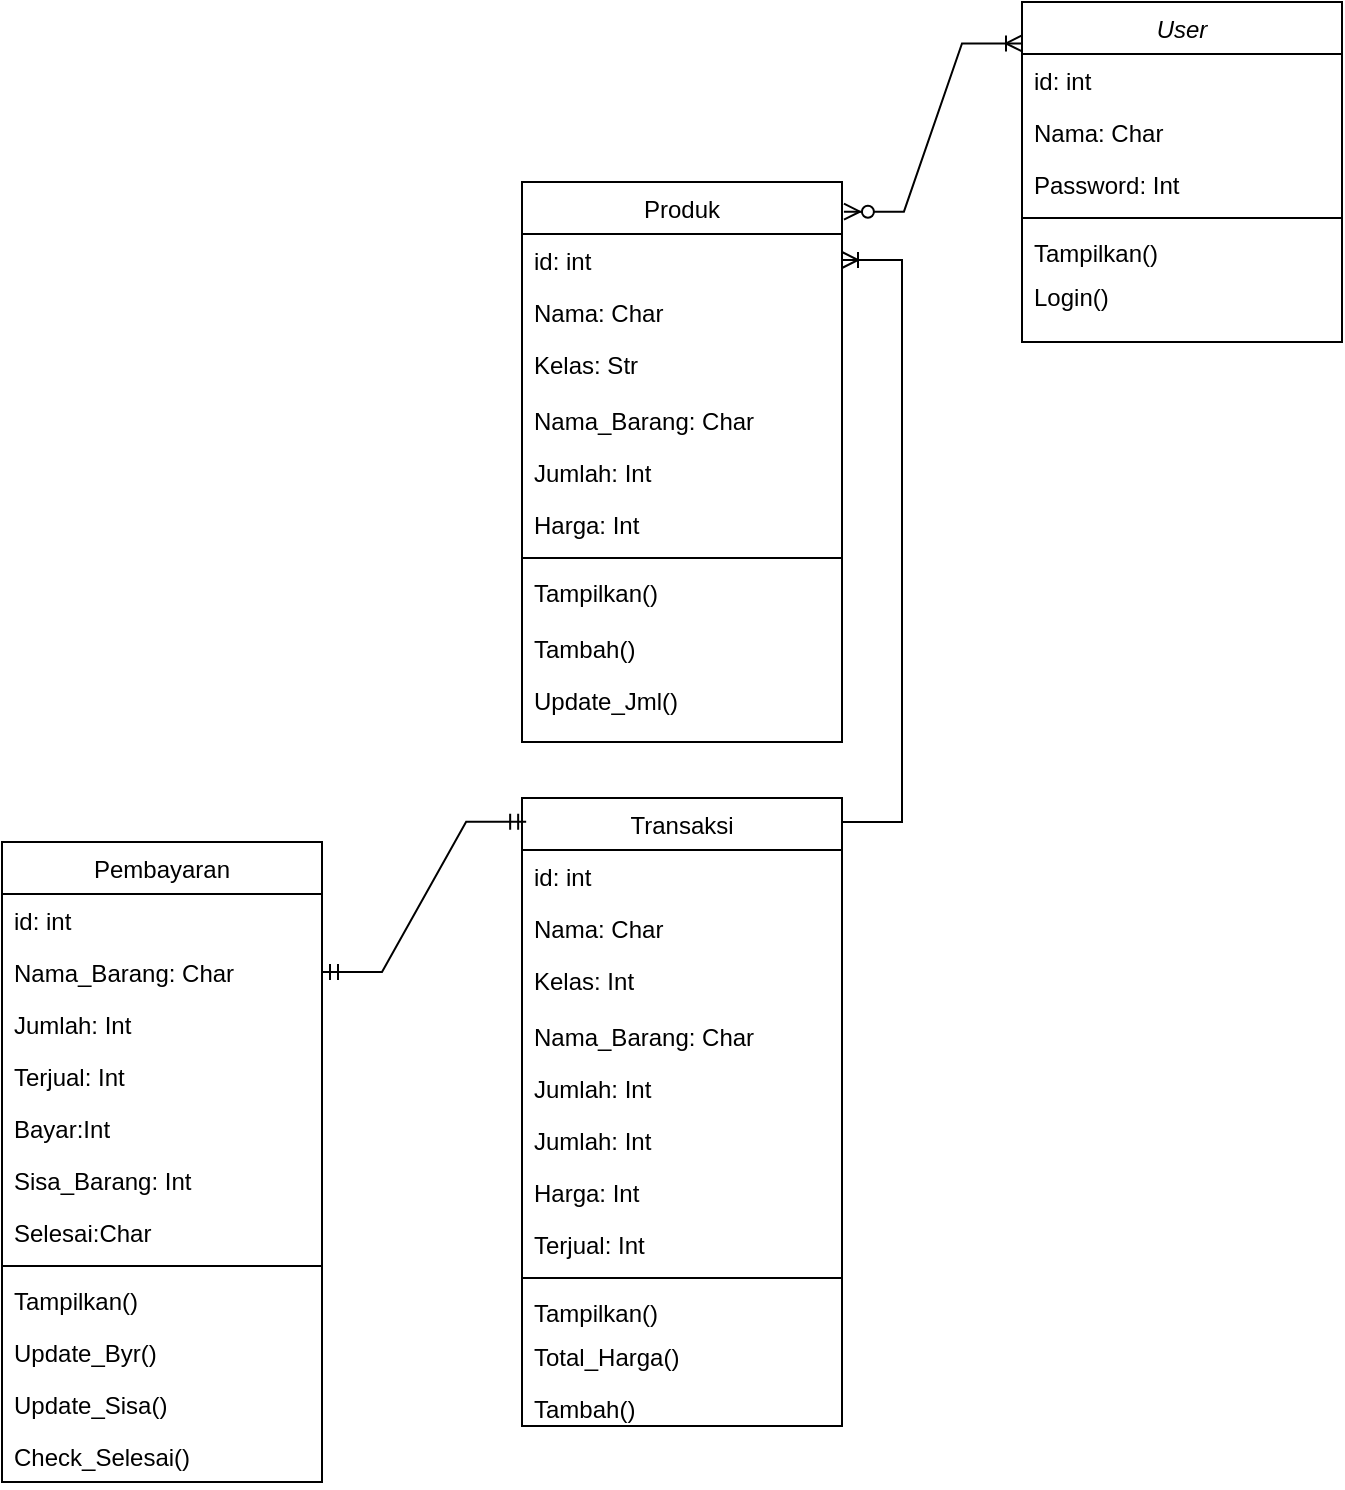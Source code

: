 <mxfile version="24.7.8">
  <diagram id="C5RBs43oDa-KdzZeNtuy" name="Page-1">
    <mxGraphModel dx="1434" dy="780" grid="1" gridSize="10" guides="1" tooltips="1" connect="1" arrows="1" fold="1" page="1" pageScale="1" pageWidth="827" pageHeight="1169" math="0" shadow="0">
      <root>
        <mxCell id="WIyWlLk6GJQsqaUBKTNV-0" />
        <mxCell id="WIyWlLk6GJQsqaUBKTNV-1" parent="WIyWlLk6GJQsqaUBKTNV-0" />
        <mxCell id="zkfFHV4jXpPFQw0GAbJ--0" value="User" style="swimlane;fontStyle=2;align=center;verticalAlign=top;childLayout=stackLayout;horizontal=1;startSize=26;horizontalStack=0;resizeParent=1;resizeLast=0;collapsible=1;marginBottom=0;rounded=0;shadow=0;strokeWidth=1;" parent="WIyWlLk6GJQsqaUBKTNV-1" vertex="1">
          <mxGeometry x="600" y="40" width="160" height="170" as="geometry">
            <mxRectangle x="230" y="140" width="160" height="26" as="alternateBounds" />
          </mxGeometry>
        </mxCell>
        <mxCell id="TC_SntTQkE-99KxAWrpx-3" value="id: int" style="text;align=left;verticalAlign=top;spacingLeft=4;spacingRight=4;overflow=hidden;rotatable=0;points=[[0,0.5],[1,0.5]];portConstraint=eastwest;rounded=0;shadow=0;html=0;" parent="zkfFHV4jXpPFQw0GAbJ--0" vertex="1">
          <mxGeometry y="26" width="160" height="26" as="geometry" />
        </mxCell>
        <mxCell id="zkfFHV4jXpPFQw0GAbJ--1" value="Nama: Char" style="text;align=left;verticalAlign=top;spacingLeft=4;spacingRight=4;overflow=hidden;rotatable=0;points=[[0,0.5],[1,0.5]];portConstraint=eastwest;" parent="zkfFHV4jXpPFQw0GAbJ--0" vertex="1">
          <mxGeometry y="52" width="160" height="26" as="geometry" />
        </mxCell>
        <mxCell id="zkfFHV4jXpPFQw0GAbJ--2" value="Password: Int" style="text;align=left;verticalAlign=top;spacingLeft=4;spacingRight=4;overflow=hidden;rotatable=0;points=[[0,0.5],[1,0.5]];portConstraint=eastwest;rounded=0;shadow=0;html=0;" parent="zkfFHV4jXpPFQw0GAbJ--0" vertex="1">
          <mxGeometry y="78" width="160" height="26" as="geometry" />
        </mxCell>
        <mxCell id="zkfFHV4jXpPFQw0GAbJ--4" value="" style="line;html=1;strokeWidth=1;align=left;verticalAlign=middle;spacingTop=-1;spacingLeft=3;spacingRight=3;rotatable=0;labelPosition=right;points=[];portConstraint=eastwest;" parent="zkfFHV4jXpPFQw0GAbJ--0" vertex="1">
          <mxGeometry y="104" width="160" height="8" as="geometry" />
        </mxCell>
        <mxCell id="zkfFHV4jXpPFQw0GAbJ--5" value="Tampilkan()" style="text;align=left;verticalAlign=top;spacingLeft=4;spacingRight=4;overflow=hidden;rotatable=0;points=[[0,0.5],[1,0.5]];portConstraint=eastwest;" parent="zkfFHV4jXpPFQw0GAbJ--0" vertex="1">
          <mxGeometry y="112" width="160" height="22" as="geometry" />
        </mxCell>
        <mxCell id="oEGvDG8mNj8YsLyycd1p-10" value="Login()" style="text;align=left;verticalAlign=top;spacingLeft=4;spacingRight=4;overflow=hidden;rotatable=0;points=[[0,0.5],[1,0.5]];portConstraint=eastwest;" parent="zkfFHV4jXpPFQw0GAbJ--0" vertex="1">
          <mxGeometry y="134" width="160" height="22" as="geometry" />
        </mxCell>
        <mxCell id="zkfFHV4jXpPFQw0GAbJ--17" value="Produk" style="swimlane;fontStyle=0;align=center;verticalAlign=top;childLayout=stackLayout;horizontal=1;startSize=26;horizontalStack=0;resizeParent=1;resizeLast=0;collapsible=1;marginBottom=0;rounded=0;shadow=0;strokeWidth=1;" parent="WIyWlLk6GJQsqaUBKTNV-1" vertex="1">
          <mxGeometry x="350" y="130" width="160" height="280" as="geometry">
            <mxRectangle x="550" y="140" width="160" height="26" as="alternateBounds" />
          </mxGeometry>
        </mxCell>
        <mxCell id="zkfFHV4jXpPFQw0GAbJ--18" value="id: int" style="text;align=left;verticalAlign=top;spacingLeft=4;spacingRight=4;overflow=hidden;rotatable=0;points=[[0,0.5],[1,0.5]];portConstraint=eastwest;" parent="zkfFHV4jXpPFQw0GAbJ--17" vertex="1">
          <mxGeometry y="26" width="160" height="26" as="geometry" />
        </mxCell>
        <mxCell id="TC_SntTQkE-99KxAWrpx-4" value="Nama: Char" style="text;align=left;verticalAlign=top;spacingLeft=4;spacingRight=4;overflow=hidden;rotatable=0;points=[[0,0.5],[1,0.5]];portConstraint=eastwest;" parent="zkfFHV4jXpPFQw0GAbJ--17" vertex="1">
          <mxGeometry y="52" width="160" height="26" as="geometry" />
        </mxCell>
        <mxCell id="zkfFHV4jXpPFQw0GAbJ--19" value="Kelas: Str" style="text;align=left;verticalAlign=top;spacingLeft=4;spacingRight=4;overflow=hidden;rotatable=0;points=[[0,0.5],[1,0.5]];portConstraint=eastwest;rounded=0;shadow=0;html=0;" parent="zkfFHV4jXpPFQw0GAbJ--17" vertex="1">
          <mxGeometry y="78" width="160" height="28" as="geometry" />
        </mxCell>
        <mxCell id="zkfFHV4jXpPFQw0GAbJ--20" value="Nama_Barang: Char" style="text;align=left;verticalAlign=top;spacingLeft=4;spacingRight=4;overflow=hidden;rotatable=0;points=[[0,0.5],[1,0.5]];portConstraint=eastwest;rounded=0;shadow=0;html=0;" parent="zkfFHV4jXpPFQw0GAbJ--17" vertex="1">
          <mxGeometry y="106" width="160" height="26" as="geometry" />
        </mxCell>
        <mxCell id="zkfFHV4jXpPFQw0GAbJ--21" value="Jumlah: Int" style="text;align=left;verticalAlign=top;spacingLeft=4;spacingRight=4;overflow=hidden;rotatable=0;points=[[0,0.5],[1,0.5]];portConstraint=eastwest;rounded=0;shadow=0;html=0;" parent="zkfFHV4jXpPFQw0GAbJ--17" vertex="1">
          <mxGeometry y="132" width="160" height="26" as="geometry" />
        </mxCell>
        <mxCell id="zkfFHV4jXpPFQw0GAbJ--22" value="Harga: Int" style="text;align=left;verticalAlign=top;spacingLeft=4;spacingRight=4;overflow=hidden;rotatable=0;points=[[0,0.5],[1,0.5]];portConstraint=eastwest;rounded=0;shadow=0;html=0;" parent="zkfFHV4jXpPFQw0GAbJ--17" vertex="1">
          <mxGeometry y="158" width="160" height="26" as="geometry" />
        </mxCell>
        <mxCell id="zkfFHV4jXpPFQw0GAbJ--23" value="" style="line;html=1;strokeWidth=1;align=left;verticalAlign=middle;spacingTop=-1;spacingLeft=3;spacingRight=3;rotatable=0;labelPosition=right;points=[];portConstraint=eastwest;" parent="zkfFHV4jXpPFQw0GAbJ--17" vertex="1">
          <mxGeometry y="184" width="160" height="8" as="geometry" />
        </mxCell>
        <mxCell id="oEGvDG8mNj8YsLyycd1p-11" value="Tampilkan()" style="text;align=left;verticalAlign=top;spacingLeft=4;spacingRight=4;overflow=hidden;rotatable=0;points=[[0,0.5],[1,0.5]];portConstraint=eastwest;" parent="zkfFHV4jXpPFQw0GAbJ--17" vertex="1">
          <mxGeometry y="192" width="160" height="28" as="geometry" />
        </mxCell>
        <mxCell id="zkfFHV4jXpPFQw0GAbJ--25" value="Tambah()" style="text;align=left;verticalAlign=top;spacingLeft=4;spacingRight=4;overflow=hidden;rotatable=0;points=[[0,0.5],[1,0.5]];portConstraint=eastwest;" parent="zkfFHV4jXpPFQw0GAbJ--17" vertex="1">
          <mxGeometry y="220" width="160" height="26" as="geometry" />
        </mxCell>
        <mxCell id="zkfFHV4jXpPFQw0GAbJ--24" value="Update_Jml()" style="text;align=left;verticalAlign=top;spacingLeft=4;spacingRight=4;overflow=hidden;rotatable=0;points=[[0,0.5],[1,0.5]];portConstraint=eastwest;" parent="zkfFHV4jXpPFQw0GAbJ--17" vertex="1">
          <mxGeometry y="246" width="160" height="26" as="geometry" />
        </mxCell>
        <mxCell id="xLl8ytF4RjVFqT2iBbTJ-7" value="Transaksi" style="swimlane;fontStyle=0;align=center;verticalAlign=top;childLayout=stackLayout;horizontal=1;startSize=26;horizontalStack=0;resizeParent=1;resizeLast=0;collapsible=1;marginBottom=0;rounded=0;shadow=0;strokeWidth=1;" parent="WIyWlLk6GJQsqaUBKTNV-1" vertex="1">
          <mxGeometry x="350" y="438" width="160" height="314" as="geometry">
            <mxRectangle x="550" y="140" width="160" height="26" as="alternateBounds" />
          </mxGeometry>
        </mxCell>
        <mxCell id="xLl8ytF4RjVFqT2iBbTJ-8" value="id: int" style="text;align=left;verticalAlign=top;spacingLeft=4;spacingRight=4;overflow=hidden;rotatable=0;points=[[0,0.5],[1,0.5]];portConstraint=eastwest;" parent="xLl8ytF4RjVFqT2iBbTJ-7" vertex="1">
          <mxGeometry y="26" width="160" height="26" as="geometry" />
        </mxCell>
        <mxCell id="TC_SntTQkE-99KxAWrpx-5" value="Nama: Char" style="text;align=left;verticalAlign=top;spacingLeft=4;spacingRight=4;overflow=hidden;rotatable=0;points=[[0,0.5],[1,0.5]];portConstraint=eastwest;" parent="xLl8ytF4RjVFqT2iBbTJ-7" vertex="1">
          <mxGeometry y="52" width="160" height="26" as="geometry" />
        </mxCell>
        <mxCell id="xLl8ytF4RjVFqT2iBbTJ-9" value="Kelas: Int" style="text;align=left;verticalAlign=top;spacingLeft=4;spacingRight=4;overflow=hidden;rotatable=0;points=[[0,0.5],[1,0.5]];portConstraint=eastwest;rounded=0;shadow=0;html=0;" parent="xLl8ytF4RjVFqT2iBbTJ-7" vertex="1">
          <mxGeometry y="78" width="160" height="28" as="geometry" />
        </mxCell>
        <mxCell id="xLl8ytF4RjVFqT2iBbTJ-10" value="Nama_Barang: Char" style="text;align=left;verticalAlign=top;spacingLeft=4;spacingRight=4;overflow=hidden;rotatable=0;points=[[0,0.5],[1,0.5]];portConstraint=eastwest;rounded=0;shadow=0;html=0;" parent="xLl8ytF4RjVFqT2iBbTJ-7" vertex="1">
          <mxGeometry y="106" width="160" height="26" as="geometry" />
        </mxCell>
        <mxCell id="oEGvDG8mNj8YsLyycd1p-2" value="Jumlah: Int" style="text;align=left;verticalAlign=top;spacingLeft=4;spacingRight=4;overflow=hidden;rotatable=0;points=[[0,0.5],[1,0.5]];portConstraint=eastwest;rounded=0;shadow=0;html=0;" parent="xLl8ytF4RjVFqT2iBbTJ-7" vertex="1">
          <mxGeometry y="132" width="160" height="26" as="geometry" />
        </mxCell>
        <mxCell id="xLl8ytF4RjVFqT2iBbTJ-11" value="Jumlah: Int" style="text;align=left;verticalAlign=top;spacingLeft=4;spacingRight=4;overflow=hidden;rotatable=0;points=[[0,0.5],[1,0.5]];portConstraint=eastwest;rounded=0;shadow=0;html=0;" parent="xLl8ytF4RjVFqT2iBbTJ-7" vertex="1">
          <mxGeometry y="158" width="160" height="26" as="geometry" />
        </mxCell>
        <mxCell id="xLl8ytF4RjVFqT2iBbTJ-12" value="Harga: Int" style="text;align=left;verticalAlign=top;spacingLeft=4;spacingRight=4;overflow=hidden;rotatable=0;points=[[0,0.5],[1,0.5]];portConstraint=eastwest;rounded=0;shadow=0;html=0;" parent="xLl8ytF4RjVFqT2iBbTJ-7" vertex="1">
          <mxGeometry y="184" width="160" height="26" as="geometry" />
        </mxCell>
        <mxCell id="xLl8ytF4RjVFqT2iBbTJ-17" value="Terjual: Int" style="text;align=left;verticalAlign=top;spacingLeft=4;spacingRight=4;overflow=hidden;rotatable=0;points=[[0,0.5],[1,0.5]];portConstraint=eastwest;rounded=0;shadow=0;html=0;" parent="xLl8ytF4RjVFqT2iBbTJ-7" vertex="1">
          <mxGeometry y="210" width="160" height="26" as="geometry" />
        </mxCell>
        <mxCell id="xLl8ytF4RjVFqT2iBbTJ-13" value="" style="line;html=1;strokeWidth=1;align=left;verticalAlign=middle;spacingTop=-1;spacingLeft=3;spacingRight=3;rotatable=0;labelPosition=right;points=[];portConstraint=eastwest;" parent="xLl8ytF4RjVFqT2iBbTJ-7" vertex="1">
          <mxGeometry y="236" width="160" height="8" as="geometry" />
        </mxCell>
        <mxCell id="QGt0ecArjATzJvtaZep8-5" value="Tampilkan()" style="text;align=left;verticalAlign=top;spacingLeft=4;spacingRight=4;overflow=hidden;rotatable=0;points=[[0,0.5],[1,0.5]];portConstraint=eastwest;" parent="xLl8ytF4RjVFqT2iBbTJ-7" vertex="1">
          <mxGeometry y="244" width="160" height="22" as="geometry" />
        </mxCell>
        <mxCell id="xLl8ytF4RjVFqT2iBbTJ-14" value="Total_Harga()" style="text;align=left;verticalAlign=top;spacingLeft=4;spacingRight=4;overflow=hidden;rotatable=0;points=[[0,0.5],[1,0.5]];portConstraint=eastwest;" parent="xLl8ytF4RjVFqT2iBbTJ-7" vertex="1">
          <mxGeometry y="266" width="160" height="26" as="geometry" />
        </mxCell>
        <mxCell id="xLl8ytF4RjVFqT2iBbTJ-15" value="Tambah()" style="text;align=left;verticalAlign=top;spacingLeft=4;spacingRight=4;overflow=hidden;rotatable=0;points=[[0,0.5],[1,0.5]];portConstraint=eastwest;" parent="xLl8ytF4RjVFqT2iBbTJ-7" vertex="1">
          <mxGeometry y="292" width="160" height="22" as="geometry" />
        </mxCell>
        <mxCell id="xLl8ytF4RjVFqT2iBbTJ-18" value="Pembayaran" style="swimlane;fontStyle=0;align=center;verticalAlign=top;childLayout=stackLayout;horizontal=1;startSize=26;horizontalStack=0;resizeParent=1;resizeLast=0;collapsible=1;marginBottom=0;rounded=0;shadow=0;strokeWidth=1;" parent="WIyWlLk6GJQsqaUBKTNV-1" vertex="1">
          <mxGeometry x="90" y="460" width="160" height="320" as="geometry">
            <mxRectangle x="550" y="140" width="160" height="26" as="alternateBounds" />
          </mxGeometry>
        </mxCell>
        <mxCell id="TC_SntTQkE-99KxAWrpx-6" value="id: int" style="text;align=left;verticalAlign=top;spacingLeft=4;spacingRight=4;overflow=hidden;rotatable=0;points=[[0,0.5],[1,0.5]];portConstraint=eastwest;rounded=0;shadow=0;html=0;" parent="xLl8ytF4RjVFqT2iBbTJ-18" vertex="1">
          <mxGeometry y="26" width="160" height="26" as="geometry" />
        </mxCell>
        <mxCell id="xLl8ytF4RjVFqT2iBbTJ-21" value="Nama_Barang: Char" style="text;align=left;verticalAlign=top;spacingLeft=4;spacingRight=4;overflow=hidden;rotatable=0;points=[[0,0.5],[1,0.5]];portConstraint=eastwest;rounded=0;shadow=0;html=0;" parent="xLl8ytF4RjVFqT2iBbTJ-18" vertex="1">
          <mxGeometry y="52" width="160" height="26" as="geometry" />
        </mxCell>
        <mxCell id="xLl8ytF4RjVFqT2iBbTJ-23" value="Jumlah: Int" style="text;align=left;verticalAlign=top;spacingLeft=4;spacingRight=4;overflow=hidden;rotatable=0;points=[[0,0.5],[1,0.5]];portConstraint=eastwest;rounded=0;shadow=0;html=0;" parent="xLl8ytF4RjVFqT2iBbTJ-18" vertex="1">
          <mxGeometry y="78" width="160" height="26" as="geometry" />
        </mxCell>
        <mxCell id="xLl8ytF4RjVFqT2iBbTJ-22" value="Terjual: Int" style="text;align=left;verticalAlign=top;spacingLeft=4;spacingRight=4;overflow=hidden;rotatable=0;points=[[0,0.5],[1,0.5]];portConstraint=eastwest;rounded=0;shadow=0;html=0;" parent="xLl8ytF4RjVFqT2iBbTJ-18" vertex="1">
          <mxGeometry y="104" width="160" height="26" as="geometry" />
        </mxCell>
        <mxCell id="xLl8ytF4RjVFqT2iBbTJ-28" value="Bayar:Int" style="text;align=left;verticalAlign=top;spacingLeft=4;spacingRight=4;overflow=hidden;rotatable=0;points=[[0,0.5],[1,0.5]];portConstraint=eastwest;rounded=0;shadow=0;html=0;" parent="xLl8ytF4RjVFqT2iBbTJ-18" vertex="1">
          <mxGeometry y="130" width="160" height="26" as="geometry" />
        </mxCell>
        <mxCell id="xLl8ytF4RjVFqT2iBbTJ-24" value="Sisa_Barang: Int" style="text;align=left;verticalAlign=top;spacingLeft=4;spacingRight=4;overflow=hidden;rotatable=0;points=[[0,0.5],[1,0.5]];portConstraint=eastwest;rounded=0;shadow=0;html=0;" parent="xLl8ytF4RjVFqT2iBbTJ-18" vertex="1">
          <mxGeometry y="156" width="160" height="26" as="geometry" />
        </mxCell>
        <mxCell id="xLl8ytF4RjVFqT2iBbTJ-29" value="Selesai:Char" style="text;align=left;verticalAlign=top;spacingLeft=4;spacingRight=4;overflow=hidden;rotatable=0;points=[[0,0.5],[1,0.5]];portConstraint=eastwest;rounded=0;shadow=0;html=0;" parent="xLl8ytF4RjVFqT2iBbTJ-18" vertex="1">
          <mxGeometry y="182" width="160" height="26" as="geometry" />
        </mxCell>
        <mxCell id="xLl8ytF4RjVFqT2iBbTJ-25" value="" style="line;html=1;strokeWidth=1;align=left;verticalAlign=middle;spacingTop=-1;spacingLeft=3;spacingRight=3;rotatable=0;labelPosition=right;points=[];portConstraint=eastwest;" parent="xLl8ytF4RjVFqT2iBbTJ-18" vertex="1">
          <mxGeometry y="208" width="160" height="8" as="geometry" />
        </mxCell>
        <mxCell id="xLl8ytF4RjVFqT2iBbTJ-26" value="Tampilkan()" style="text;align=left;verticalAlign=top;spacingLeft=4;spacingRight=4;overflow=hidden;rotatable=0;points=[[0,0.5],[1,0.5]];portConstraint=eastwest;" parent="xLl8ytF4RjVFqT2iBbTJ-18" vertex="1">
          <mxGeometry y="216" width="160" height="26" as="geometry" />
        </mxCell>
        <mxCell id="xLl8ytF4RjVFqT2iBbTJ-30" value="Update_Byr()" style="text;align=left;verticalAlign=top;spacingLeft=4;spacingRight=4;overflow=hidden;rotatable=0;points=[[0,0.5],[1,0.5]];portConstraint=eastwest;" parent="xLl8ytF4RjVFqT2iBbTJ-18" vertex="1">
          <mxGeometry y="242" width="160" height="26" as="geometry" />
        </mxCell>
        <mxCell id="xLl8ytF4RjVFqT2iBbTJ-31" value="Update_Sisa()" style="text;align=left;verticalAlign=top;spacingLeft=4;spacingRight=4;overflow=hidden;rotatable=0;points=[[0,0.5],[1,0.5]];portConstraint=eastwest;" parent="xLl8ytF4RjVFqT2iBbTJ-18" vertex="1">
          <mxGeometry y="268" width="160" height="26" as="geometry" />
        </mxCell>
        <mxCell id="xLl8ytF4RjVFqT2iBbTJ-27" value="Check_Selesai()" style="text;align=left;verticalAlign=top;spacingLeft=4;spacingRight=4;overflow=hidden;rotatable=0;points=[[0,0.5],[1,0.5]];portConstraint=eastwest;" parent="xLl8ytF4RjVFqT2iBbTJ-18" vertex="1">
          <mxGeometry y="294" width="160" height="26" as="geometry" />
        </mxCell>
        <mxCell id="TC_SntTQkE-99KxAWrpx-8" value="" style="edgeStyle=entityRelationEdgeStyle;fontSize=12;html=1;endArrow=ERmandOne;startArrow=ERmandOne;rounded=0;exitX=1;exitY=0.5;exitDx=0;exitDy=0;entryX=0.013;entryY=0.038;entryDx=0;entryDy=0;entryPerimeter=0;" parent="WIyWlLk6GJQsqaUBKTNV-1" source="xLl8ytF4RjVFqT2iBbTJ-21" target="xLl8ytF4RjVFqT2iBbTJ-7" edge="1">
          <mxGeometry width="100" height="100" relative="1" as="geometry">
            <mxPoint x="360" y="380" as="sourcePoint" />
            <mxPoint x="460" y="280" as="targetPoint" />
          </mxGeometry>
        </mxCell>
        <mxCell id="TC_SntTQkE-99KxAWrpx-9" value="" style="edgeStyle=entityRelationEdgeStyle;fontSize=12;html=1;endArrow=ERoneToMany;startArrow=ERzeroToMany;rounded=0;exitX=1.006;exitY=0.053;exitDx=0;exitDy=0;exitPerimeter=0;entryX=0;entryY=0.122;entryDx=0;entryDy=0;entryPerimeter=0;" parent="WIyWlLk6GJQsqaUBKTNV-1" source="zkfFHV4jXpPFQw0GAbJ--17" target="zkfFHV4jXpPFQw0GAbJ--0" edge="1">
          <mxGeometry width="100" height="100" relative="1" as="geometry">
            <mxPoint x="540" y="220" as="sourcePoint" />
            <mxPoint x="580" y="102" as="targetPoint" />
            <Array as="points">
              <mxPoint x="380" y="-18" />
            </Array>
          </mxGeometry>
        </mxCell>
        <mxCell id="oEGvDG8mNj8YsLyycd1p-3" value="" style="edgeStyle=entityRelationEdgeStyle;fontSize=12;html=1;endArrow=ERoneToMany;rounded=0;entryX=1;entryY=0.5;entryDx=0;entryDy=0;" parent="WIyWlLk6GJQsqaUBKTNV-1" target="zkfFHV4jXpPFQw0GAbJ--18" edge="1">
          <mxGeometry width="100" height="100" relative="1" as="geometry">
            <mxPoint x="510" y="450" as="sourcePoint" />
            <mxPoint x="540" y="220" as="targetPoint" />
            <Array as="points">
              <mxPoint x="190" y="310" />
            </Array>
          </mxGeometry>
        </mxCell>
      </root>
    </mxGraphModel>
  </diagram>
</mxfile>
